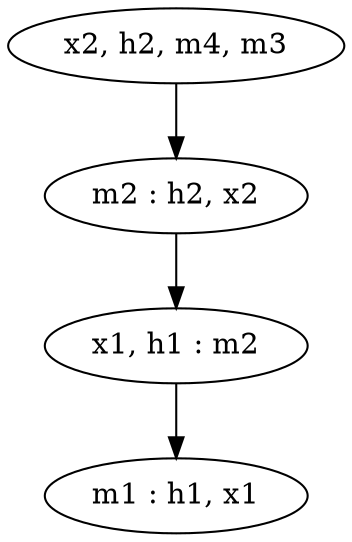 digraph G{
0[label="x2, h2, m4, m3"];
0->1
1[label="m2 : h2, x2"];
1->2
2[label="x1, h1 : m2"];
2->3
3[label="m1 : h1, x1"];
}
